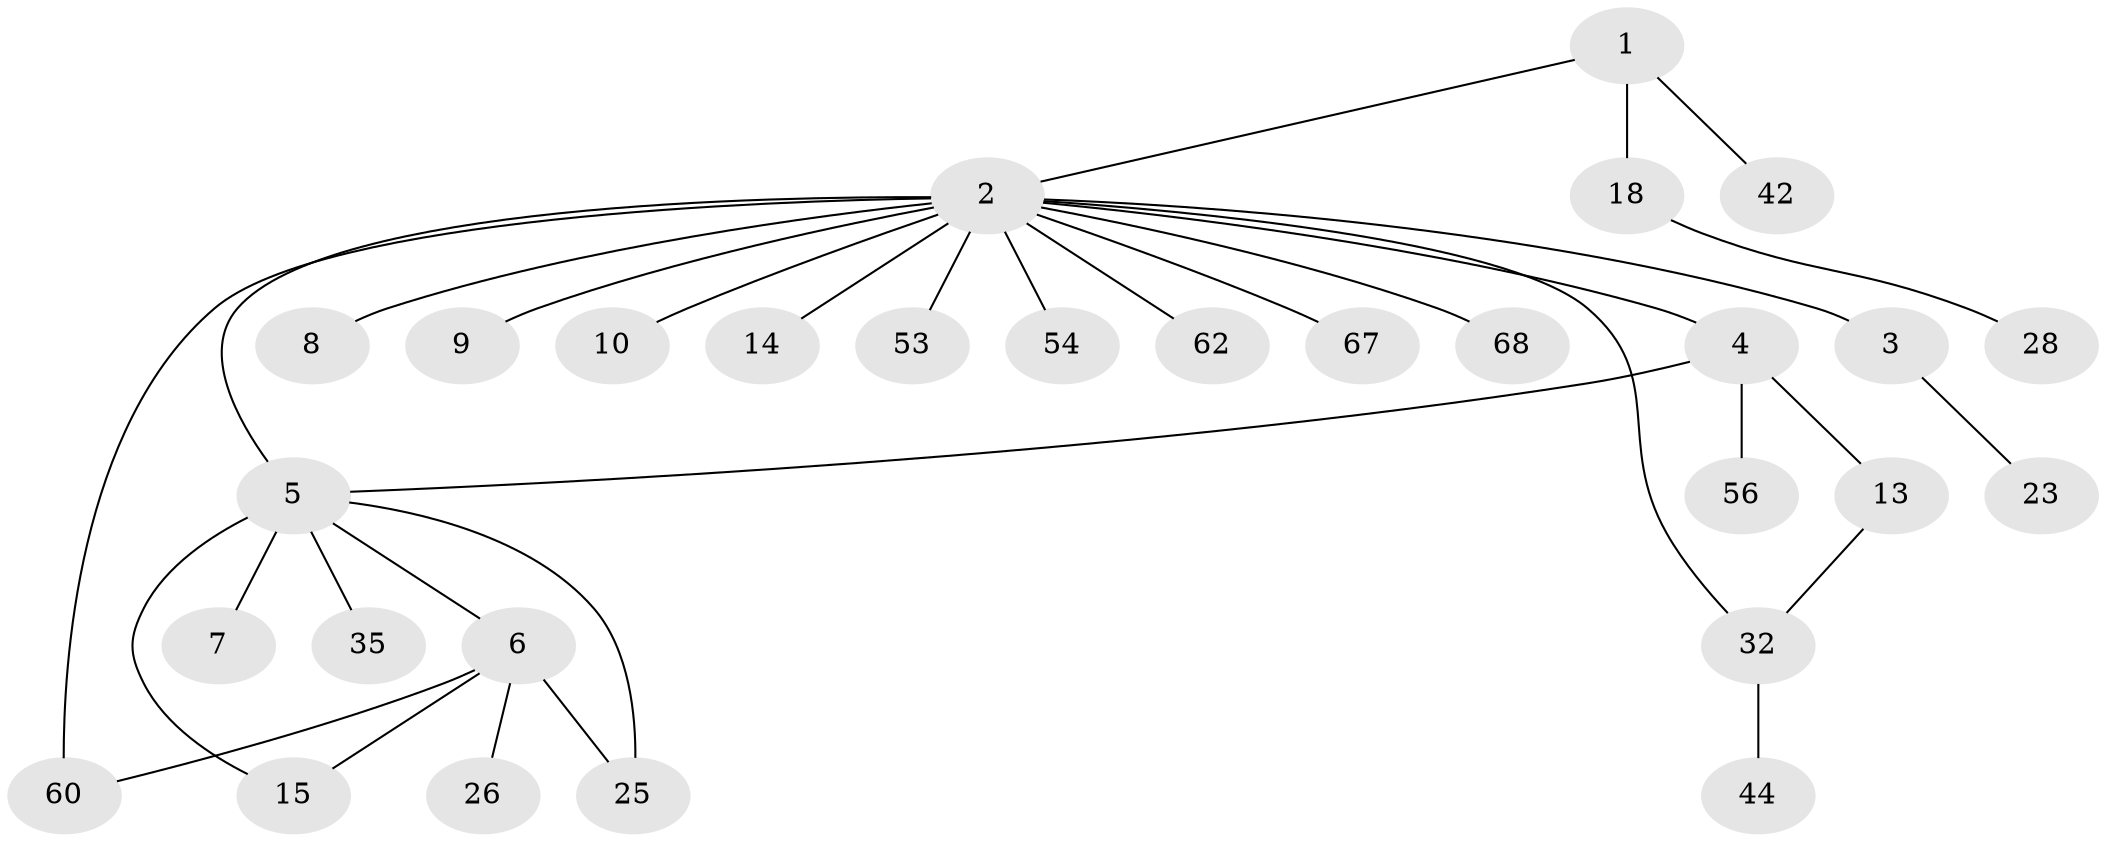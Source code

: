 // original degree distribution, {3: 0.1506849315068493, 18: 0.0136986301369863, 5: 0.0136986301369863, 6: 0.0136986301369863, 9: 0.0136986301369863, 10: 0.0136986301369863, 1: 0.6027397260273972, 2: 0.136986301369863, 7: 0.0136986301369863, 4: 0.0273972602739726}
// Generated by graph-tools (version 1.1) at 2025/18/03/04/25 18:18:03]
// undirected, 29 vertices, 33 edges
graph export_dot {
graph [start="1"]
  node [color=gray90,style=filled];
  1;
  2;
  3 [super="+59+50+12"];
  4 [super="+22+17+33"];
  5 [super="+16+24+49"];
  6 [super="+51+58+46+11+19"];
  7;
  8 [super="+43+41"];
  9;
  10;
  13 [super="+20+30"];
  14;
  15;
  18 [super="+31"];
  23;
  25 [super="+29+34"];
  26 [super="+39+57"];
  28;
  32 [super="+45"];
  35;
  42;
  44;
  53;
  54;
  56 [super="+70"];
  60 [super="+72+73+64"];
  62;
  67;
  68;
  1 -- 2;
  1 -- 18;
  1 -- 42;
  2 -- 3;
  2 -- 4;
  2 -- 5 [weight=2];
  2 -- 8;
  2 -- 9;
  2 -- 10;
  2 -- 14;
  2 -- 53;
  2 -- 54;
  2 -- 60;
  2 -- 62;
  2 -- 67;
  2 -- 68;
  2 -- 32;
  3 -- 23;
  4 -- 13;
  4 -- 56;
  4 -- 5;
  5 -- 6;
  5 -- 7;
  5 -- 15;
  5 -- 35;
  5 -- 25;
  6 -- 15;
  6 -- 25;
  6 -- 26;
  6 -- 60;
  13 -- 32;
  18 -- 28;
  32 -- 44;
}
